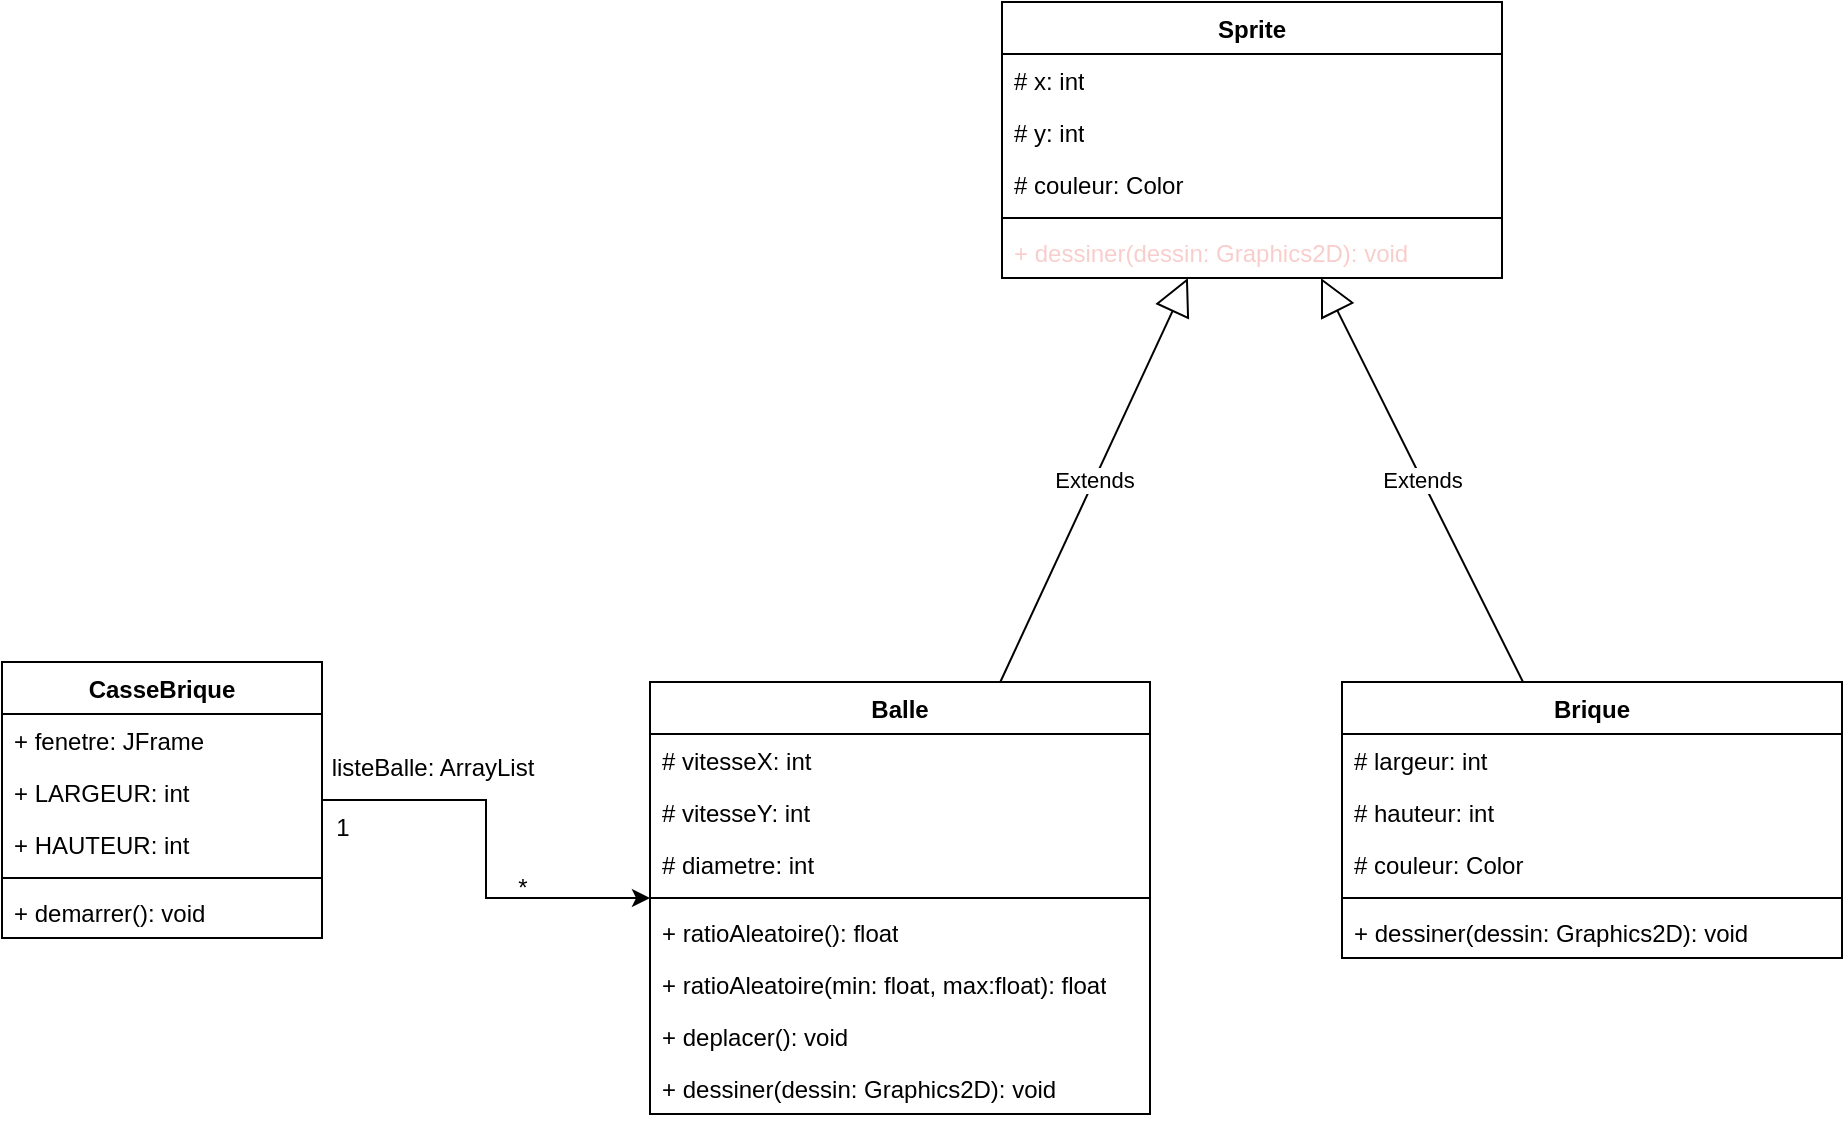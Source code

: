 <mxfile version="20.8.11" type="device"><diagram id="C5RBs43oDa-KdzZeNtuy" name="Page-1"><mxGraphModel dx="2227" dy="1767" grid="1" gridSize="10" guides="1" tooltips="1" connect="1" arrows="1" fold="1" page="1" pageScale="1" pageWidth="827" pageHeight="1169" math="0" shadow="0"><root><mxCell id="WIyWlLk6GJQsqaUBKTNV-0"/><mxCell id="WIyWlLk6GJQsqaUBKTNV-1" parent="WIyWlLk6GJQsqaUBKTNV-0"/><mxCell id="H_Grc7pbt3dzezg-bLin-27" style="edgeStyle=orthogonalEdgeStyle;rounded=0;orthogonalLoop=1;jettySize=auto;html=1;" parent="WIyWlLk6GJQsqaUBKTNV-1" source="05DM2WVY1RCh-HAsfZK--0" target="H_Grc7pbt3dzezg-bLin-3" edge="1"><mxGeometry relative="1" as="geometry"/></mxCell><mxCell id="05DM2WVY1RCh-HAsfZK--0" value="CasseBrique" style="swimlane;fontStyle=1;align=center;verticalAlign=top;childLayout=stackLayout;horizontal=1;startSize=26;horizontalStack=0;resizeParent=1;resizeParentMax=0;resizeLast=0;collapsible=1;marginBottom=0;whiteSpace=wrap;html=1;" parent="WIyWlLk6GJQsqaUBKTNV-1" vertex="1"><mxGeometry x="-160" y="140" width="160" height="138" as="geometry"/></mxCell><mxCell id="05DM2WVY1RCh-HAsfZK--1" value="+ fenetre: JFrame" style="text;strokeColor=none;fillColor=none;align=left;verticalAlign=top;spacingLeft=4;spacingRight=4;overflow=hidden;rotatable=0;points=[[0,0.5],[1,0.5]];portConstraint=eastwest;whiteSpace=wrap;html=1;" parent="05DM2WVY1RCh-HAsfZK--0" vertex="1"><mxGeometry y="26" width="160" height="26" as="geometry"/></mxCell><mxCell id="H_Grc7pbt3dzezg-bLin-1" value="+ LARGEUR: int" style="text;strokeColor=none;fillColor=none;align=left;verticalAlign=top;spacingLeft=4;spacingRight=4;overflow=hidden;rotatable=0;points=[[0,0.5],[1,0.5]];portConstraint=eastwest;whiteSpace=wrap;html=1;" parent="05DM2WVY1RCh-HAsfZK--0" vertex="1"><mxGeometry y="52" width="160" height="26" as="geometry"/></mxCell><mxCell id="H_Grc7pbt3dzezg-bLin-2" value="+ HAUTEUR: int" style="text;strokeColor=none;fillColor=none;align=left;verticalAlign=top;spacingLeft=4;spacingRight=4;overflow=hidden;rotatable=0;points=[[0,0.5],[1,0.5]];portConstraint=eastwest;whiteSpace=wrap;html=1;" parent="05DM2WVY1RCh-HAsfZK--0" vertex="1"><mxGeometry y="78" width="160" height="26" as="geometry"/></mxCell><mxCell id="05DM2WVY1RCh-HAsfZK--2" value="" style="line;strokeWidth=1;fillColor=none;align=left;verticalAlign=middle;spacingTop=-1;spacingLeft=3;spacingRight=3;rotatable=0;labelPosition=right;points=[];portConstraint=eastwest;strokeColor=inherit;" parent="05DM2WVY1RCh-HAsfZK--0" vertex="1"><mxGeometry y="104" width="160" height="8" as="geometry"/></mxCell><mxCell id="05DM2WVY1RCh-HAsfZK--3" value="+ demarrer(): void" style="text;strokeColor=none;fillColor=none;align=left;verticalAlign=top;spacingLeft=4;spacingRight=4;overflow=hidden;rotatable=0;points=[[0,0.5],[1,0.5]];portConstraint=eastwest;whiteSpace=wrap;html=1;" parent="05DM2WVY1RCh-HAsfZK--0" vertex="1"><mxGeometry y="112" width="160" height="26" as="geometry"/></mxCell><mxCell id="H_Grc7pbt3dzezg-bLin-3" value="Balle" style="swimlane;fontStyle=1;align=center;verticalAlign=top;childLayout=stackLayout;horizontal=1;startSize=26;horizontalStack=0;resizeParent=1;resizeParentMax=0;resizeLast=0;collapsible=1;marginBottom=0;whiteSpace=wrap;html=1;" parent="WIyWlLk6GJQsqaUBKTNV-1" vertex="1"><mxGeometry x="164" y="150" width="250" height="216" as="geometry"/></mxCell><mxCell id="H_Grc7pbt3dzezg-bLin-4" value="# vitesseX: int" style="text;strokeColor=none;fillColor=none;align=left;verticalAlign=top;spacingLeft=4;spacingRight=4;overflow=hidden;rotatable=0;points=[[0,0.5],[1,0.5]];portConstraint=eastwest;whiteSpace=wrap;html=1;" parent="H_Grc7pbt3dzezg-bLin-3" vertex="1"><mxGeometry y="26" width="250" height="26" as="geometry"/></mxCell><mxCell id="H_Grc7pbt3dzezg-bLin-9" value="# vitesseY: int" style="text;strokeColor=none;fillColor=none;align=left;verticalAlign=top;spacingLeft=4;spacingRight=4;overflow=hidden;rotatable=0;points=[[0,0.5],[1,0.5]];portConstraint=eastwest;whiteSpace=wrap;html=1;" parent="H_Grc7pbt3dzezg-bLin-3" vertex="1"><mxGeometry y="52" width="250" height="26" as="geometry"/></mxCell><mxCell id="H_Grc7pbt3dzezg-bLin-11" value="# diametre: int" style="text;strokeColor=none;fillColor=none;align=left;verticalAlign=top;spacingLeft=4;spacingRight=4;overflow=hidden;rotatable=0;points=[[0,0.5],[1,0.5]];portConstraint=eastwest;whiteSpace=wrap;html=1;" parent="H_Grc7pbt3dzezg-bLin-3" vertex="1"><mxGeometry y="78" width="250" height="26" as="geometry"/></mxCell><mxCell id="H_Grc7pbt3dzezg-bLin-7" value="" style="line;strokeWidth=1;fillColor=none;align=left;verticalAlign=middle;spacingTop=-1;spacingLeft=3;spacingRight=3;rotatable=0;labelPosition=right;points=[];portConstraint=eastwest;strokeColor=inherit;" parent="H_Grc7pbt3dzezg-bLin-3" vertex="1"><mxGeometry y="104" width="250" height="8" as="geometry"/></mxCell><mxCell id="H_Grc7pbt3dzezg-bLin-8" value="+ ratioAleatoire(): float" style="text;strokeColor=none;fillColor=none;align=left;verticalAlign=top;spacingLeft=4;spacingRight=4;overflow=hidden;rotatable=0;points=[[0,0.5],[1,0.5]];portConstraint=eastwest;whiteSpace=wrap;html=1;" parent="H_Grc7pbt3dzezg-bLin-3" vertex="1"><mxGeometry y="112" width="250" height="26" as="geometry"/></mxCell><mxCell id="H_Grc7pbt3dzezg-bLin-12" value="+ ratioAleatoire(min: float, max:float): float" style="text;strokeColor=none;fillColor=none;align=left;verticalAlign=top;spacingLeft=4;spacingRight=4;overflow=hidden;rotatable=0;points=[[0,0.5],[1,0.5]];portConstraint=eastwest;whiteSpace=wrap;html=1;" parent="H_Grc7pbt3dzezg-bLin-3" vertex="1"><mxGeometry y="138" width="250" height="26" as="geometry"/></mxCell><mxCell id="H_Grc7pbt3dzezg-bLin-13" value="+ deplacer(): void" style="text;strokeColor=none;fillColor=none;align=left;verticalAlign=top;spacingLeft=4;spacingRight=4;overflow=hidden;rotatable=0;points=[[0,0.5],[1,0.5]];portConstraint=eastwest;whiteSpace=wrap;html=1;" parent="H_Grc7pbt3dzezg-bLin-3" vertex="1"><mxGeometry y="164" width="250" height="26" as="geometry"/></mxCell><mxCell id="H_Grc7pbt3dzezg-bLin-15" value="+ dessiner(dessin: Graphics2D): void" style="text;strokeColor=none;fillColor=none;align=left;verticalAlign=top;spacingLeft=4;spacingRight=4;overflow=hidden;rotatable=0;points=[[0,0.5],[1,0.5]];portConstraint=eastwest;whiteSpace=wrap;html=1;" parent="H_Grc7pbt3dzezg-bLin-3" vertex="1"><mxGeometry y="190" width="250" height="26" as="geometry"/></mxCell><mxCell id="H_Grc7pbt3dzezg-bLin-16" value="Brique" style="swimlane;fontStyle=1;align=center;verticalAlign=top;childLayout=stackLayout;horizontal=1;startSize=26;horizontalStack=0;resizeParent=1;resizeParentMax=0;resizeLast=0;collapsible=1;marginBottom=0;whiteSpace=wrap;html=1;" parent="WIyWlLk6GJQsqaUBKTNV-1" vertex="1"><mxGeometry x="510" y="150" width="250" height="138" as="geometry"/></mxCell><mxCell id="H_Grc7pbt3dzezg-bLin-26" value="# largeur: int" style="text;strokeColor=none;fillColor=none;align=left;verticalAlign=top;spacingLeft=4;spacingRight=4;overflow=hidden;rotatable=0;points=[[0,0.5],[1,0.5]];portConstraint=eastwest;whiteSpace=wrap;html=1;" parent="H_Grc7pbt3dzezg-bLin-16" vertex="1"><mxGeometry y="26" width="250" height="26" as="geometry"/></mxCell><mxCell id="H_Grc7pbt3dzezg-bLin-19" value="# hauteur: int" style="text;strokeColor=none;fillColor=none;align=left;verticalAlign=top;spacingLeft=4;spacingRight=4;overflow=hidden;rotatable=0;points=[[0,0.5],[1,0.5]];portConstraint=eastwest;whiteSpace=wrap;html=1;" parent="H_Grc7pbt3dzezg-bLin-16" vertex="1"><mxGeometry y="52" width="250" height="26" as="geometry"/></mxCell><mxCell id="H_Grc7pbt3dzezg-bLin-20" value="# couleur: Color" style="text;strokeColor=none;fillColor=none;align=left;verticalAlign=top;spacingLeft=4;spacingRight=4;overflow=hidden;rotatable=0;points=[[0,0.5],[1,0.5]];portConstraint=eastwest;whiteSpace=wrap;html=1;" parent="H_Grc7pbt3dzezg-bLin-16" vertex="1"><mxGeometry y="78" width="250" height="26" as="geometry"/></mxCell><mxCell id="H_Grc7pbt3dzezg-bLin-21" value="" style="line;strokeWidth=1;fillColor=none;align=left;verticalAlign=middle;spacingTop=-1;spacingLeft=3;spacingRight=3;rotatable=0;labelPosition=right;points=[];portConstraint=eastwest;strokeColor=inherit;" parent="H_Grc7pbt3dzezg-bLin-16" vertex="1"><mxGeometry y="104" width="250" height="8" as="geometry"/></mxCell><mxCell id="H_Grc7pbt3dzezg-bLin-25" value="+ dessiner(dessin: Graphics2D): void" style="text;strokeColor=none;fillColor=none;align=left;verticalAlign=top;spacingLeft=4;spacingRight=4;overflow=hidden;rotatable=0;points=[[0,0.5],[1,0.5]];portConstraint=eastwest;whiteSpace=wrap;html=1;" parent="H_Grc7pbt3dzezg-bLin-16" vertex="1"><mxGeometry y="112" width="250" height="26" as="geometry"/></mxCell><mxCell id="H_Grc7pbt3dzezg-bLin-28" value="*" style="text;html=1;align=center;verticalAlign=middle;resizable=0;points=[];autosize=1;strokeColor=none;fillColor=none;" parent="WIyWlLk6GJQsqaUBKTNV-1" vertex="1"><mxGeometry x="85" y="238" width="30" height="30" as="geometry"/></mxCell><mxCell id="H_Grc7pbt3dzezg-bLin-29" value="1" style="text;html=1;align=center;verticalAlign=middle;resizable=0;points=[];autosize=1;strokeColor=none;fillColor=none;" parent="WIyWlLk6GJQsqaUBKTNV-1" vertex="1"><mxGeometry x="-5" y="208" width="30" height="30" as="geometry"/></mxCell><mxCell id="H_Grc7pbt3dzezg-bLin-30" value="listeBalle: ArrayList" style="text;html=1;align=center;verticalAlign=middle;resizable=0;points=[];autosize=1;strokeColor=none;fillColor=none;" parent="WIyWlLk6GJQsqaUBKTNV-1" vertex="1"><mxGeometry x="-5" y="178" width="120" height="30" as="geometry"/></mxCell><mxCell id="H_Grc7pbt3dzezg-bLin-31" value="Sprite" style="swimlane;fontStyle=1;align=center;verticalAlign=top;childLayout=stackLayout;horizontal=1;startSize=26;horizontalStack=0;resizeParent=1;resizeParentMax=0;resizeLast=0;collapsible=1;marginBottom=0;whiteSpace=wrap;html=1;" parent="WIyWlLk6GJQsqaUBKTNV-1" vertex="1"><mxGeometry x="340" y="-190" width="250" height="138" as="geometry"/></mxCell><mxCell id="H_Grc7pbt3dzezg-bLin-32" value="# x: int" style="text;strokeColor=none;fillColor=none;align=left;verticalAlign=top;spacingLeft=4;spacingRight=4;overflow=hidden;rotatable=0;points=[[0,0.5],[1,0.5]];portConstraint=eastwest;whiteSpace=wrap;html=1;" parent="H_Grc7pbt3dzezg-bLin-31" vertex="1"><mxGeometry y="26" width="250" height="26" as="geometry"/></mxCell><mxCell id="H_Grc7pbt3dzezg-bLin-33" value="# y: int" style="text;strokeColor=none;fillColor=none;align=left;verticalAlign=top;spacingLeft=4;spacingRight=4;overflow=hidden;rotatable=0;points=[[0,0.5],[1,0.5]];portConstraint=eastwest;whiteSpace=wrap;html=1;" parent="H_Grc7pbt3dzezg-bLin-31" vertex="1"><mxGeometry y="52" width="250" height="26" as="geometry"/></mxCell><mxCell id="H_Grc7pbt3dzezg-bLin-35" value="# couleur: Color" style="text;strokeColor=none;fillColor=none;align=left;verticalAlign=top;spacingLeft=4;spacingRight=4;overflow=hidden;rotatable=0;points=[[0,0.5],[1,0.5]];portConstraint=eastwest;whiteSpace=wrap;html=1;" parent="H_Grc7pbt3dzezg-bLin-31" vertex="1"><mxGeometry y="78" width="250" height="26" as="geometry"/></mxCell><mxCell id="H_Grc7pbt3dzezg-bLin-36" value="" style="line;strokeWidth=1;fillColor=none;align=left;verticalAlign=middle;spacingTop=-1;spacingLeft=3;spacingRight=3;rotatable=0;labelPosition=right;points=[];portConstraint=eastwest;strokeColor=inherit;" parent="H_Grc7pbt3dzezg-bLin-31" vertex="1"><mxGeometry y="104" width="250" height="8" as="geometry"/></mxCell><mxCell id="H_Grc7pbt3dzezg-bLin-40" value="&lt;font color=&quot;#f8cecc&quot;&gt;+ dessiner(dessin: Graphics2D): void&lt;/font&gt;" style="text;strokeColor=none;fillColor=none;align=left;verticalAlign=top;spacingLeft=4;spacingRight=4;overflow=hidden;rotatable=0;points=[[0,0.5],[1,0.5]];portConstraint=eastwest;whiteSpace=wrap;html=1;" parent="H_Grc7pbt3dzezg-bLin-31" vertex="1"><mxGeometry y="112" width="250" height="26" as="geometry"/></mxCell><mxCell id="H_Grc7pbt3dzezg-bLin-41" value="Extends" style="endArrow=block;endSize=16;endFill=0;html=1;rounded=0;" parent="WIyWlLk6GJQsqaUBKTNV-1" source="H_Grc7pbt3dzezg-bLin-3" target="H_Grc7pbt3dzezg-bLin-31" edge="1"><mxGeometry width="160" relative="1" as="geometry"><mxPoint x="300" y="90" as="sourcePoint"/><mxPoint x="460" y="90" as="targetPoint"/></mxGeometry></mxCell><mxCell id="H_Grc7pbt3dzezg-bLin-42" value="Extends" style="endArrow=block;endSize=16;endFill=0;html=1;rounded=0;" parent="WIyWlLk6GJQsqaUBKTNV-1" source="H_Grc7pbt3dzezg-bLin-16" target="H_Grc7pbt3dzezg-bLin-31" edge="1"><mxGeometry width="160" relative="1" as="geometry"><mxPoint x="310" y="100" as="sourcePoint"/><mxPoint x="470" y="100" as="targetPoint"/></mxGeometry></mxCell></root></mxGraphModel></diagram></mxfile>